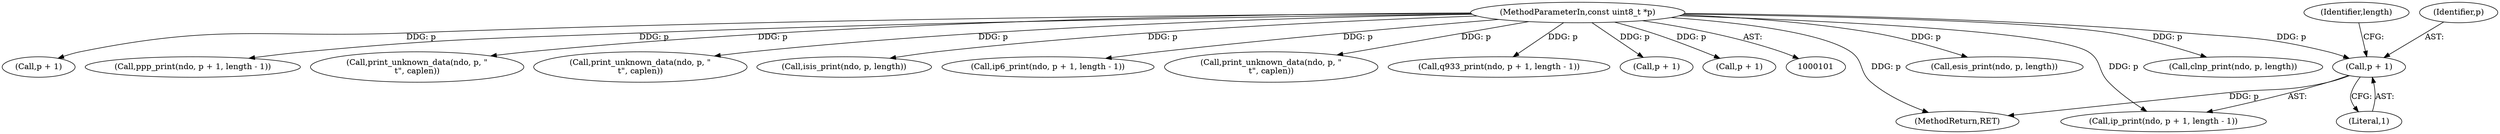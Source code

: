 digraph "1_tcpdump_1dcd10aceabbc03bf571ea32b892c522cbe923de_4@pointer" {
"1000198" [label="(Call,p + 1)"];
"1000103" [label="(MethodParameterIn,const uint8_t *p)"];
"1000152" [label="(Call,esis_print(ndo, p, length))"];
"1000202" [label="(Identifier,length)"];
"1000200" [label="(Literal,1)"];
"1000198" [label="(Call,p + 1)"];
"1000141" [label="(Call,clnp_print(ndo, p, length))"];
"1000208" [label="(Call,p + 1)"];
"1000216" [label="(Call,ppp_print(ndo, p + 1, length - 1))"];
"1000261" [label="(MethodReturn,RET)"];
"1000199" [label="(Identifier,p)"];
"1000145" [label="(Call,print_unknown_data(ndo, p, \"\n\t\", caplen))"];
"1000164" [label="(Call,print_unknown_data(ndo, p, \"\n\t\", caplen))"];
"1000160" [label="(Call,isis_print(ndo, p, length))"];
"1000206" [label="(Call,ip6_print(ndo, p + 1, length - 1))"];
"1000255" [label="(Call,print_unknown_data(ndo, p, \"\n\t\", caplen))"];
"1000186" [label="(Call,q933_print(ndo, p + 1, length - 1))"];
"1000103" [label="(MethodParameterIn,const uint8_t *p)"];
"1000218" [label="(Call,p + 1)"];
"1000188" [label="(Call,p + 1)"];
"1000196" [label="(Call,ip_print(ndo, p + 1, length - 1))"];
"1000198" -> "1000196"  [label="AST: "];
"1000198" -> "1000200"  [label="CFG: "];
"1000199" -> "1000198"  [label="AST: "];
"1000200" -> "1000198"  [label="AST: "];
"1000202" -> "1000198"  [label="CFG: "];
"1000198" -> "1000261"  [label="DDG: p"];
"1000103" -> "1000198"  [label="DDG: p"];
"1000103" -> "1000101"  [label="AST: "];
"1000103" -> "1000261"  [label="DDG: p"];
"1000103" -> "1000141"  [label="DDG: p"];
"1000103" -> "1000145"  [label="DDG: p"];
"1000103" -> "1000152"  [label="DDG: p"];
"1000103" -> "1000160"  [label="DDG: p"];
"1000103" -> "1000164"  [label="DDG: p"];
"1000103" -> "1000186"  [label="DDG: p"];
"1000103" -> "1000188"  [label="DDG: p"];
"1000103" -> "1000196"  [label="DDG: p"];
"1000103" -> "1000206"  [label="DDG: p"];
"1000103" -> "1000208"  [label="DDG: p"];
"1000103" -> "1000216"  [label="DDG: p"];
"1000103" -> "1000218"  [label="DDG: p"];
"1000103" -> "1000255"  [label="DDG: p"];
}

